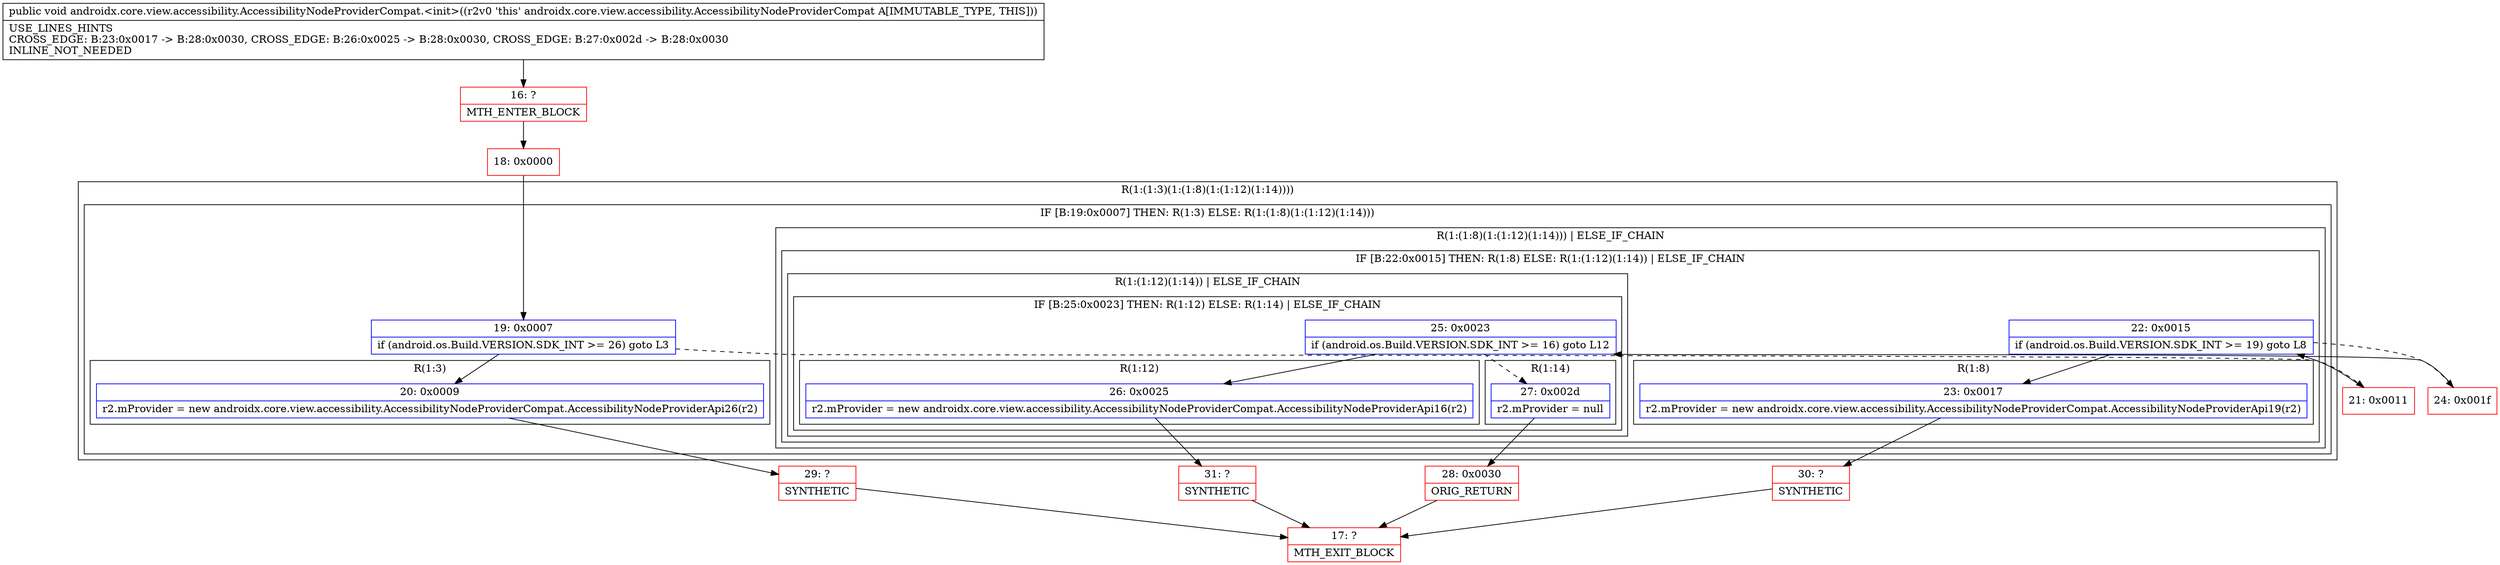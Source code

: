 digraph "CFG forandroidx.core.view.accessibility.AccessibilityNodeProviderCompat.\<init\>()V" {
subgraph cluster_Region_1344284515 {
label = "R(1:(1:3)(1:(1:8)(1:(1:12)(1:14))))";
node [shape=record,color=blue];
subgraph cluster_IfRegion_1957796974 {
label = "IF [B:19:0x0007] THEN: R(1:3) ELSE: R(1:(1:8)(1:(1:12)(1:14)))";
node [shape=record,color=blue];
Node_19 [shape=record,label="{19\:\ 0x0007|if (android.os.Build.VERSION.SDK_INT \>= 26) goto L3\l}"];
subgraph cluster_Region_1874637165 {
label = "R(1:3)";
node [shape=record,color=blue];
Node_20 [shape=record,label="{20\:\ 0x0009|r2.mProvider = new androidx.core.view.accessibility.AccessibilityNodeProviderCompat.AccessibilityNodeProviderApi26(r2)\l}"];
}
subgraph cluster_Region_1321798530 {
label = "R(1:(1:8)(1:(1:12)(1:14))) | ELSE_IF_CHAIN\l";
node [shape=record,color=blue];
subgraph cluster_IfRegion_528692743 {
label = "IF [B:22:0x0015] THEN: R(1:8) ELSE: R(1:(1:12)(1:14)) | ELSE_IF_CHAIN\l";
node [shape=record,color=blue];
Node_22 [shape=record,label="{22\:\ 0x0015|if (android.os.Build.VERSION.SDK_INT \>= 19) goto L8\l}"];
subgraph cluster_Region_1730780021 {
label = "R(1:8)";
node [shape=record,color=blue];
Node_23 [shape=record,label="{23\:\ 0x0017|r2.mProvider = new androidx.core.view.accessibility.AccessibilityNodeProviderCompat.AccessibilityNodeProviderApi19(r2)\l}"];
}
subgraph cluster_Region_1830058276 {
label = "R(1:(1:12)(1:14)) | ELSE_IF_CHAIN\l";
node [shape=record,color=blue];
subgraph cluster_IfRegion_1795684895 {
label = "IF [B:25:0x0023] THEN: R(1:12) ELSE: R(1:14) | ELSE_IF_CHAIN\l";
node [shape=record,color=blue];
Node_25 [shape=record,label="{25\:\ 0x0023|if (android.os.Build.VERSION.SDK_INT \>= 16) goto L12\l}"];
subgraph cluster_Region_1840437878 {
label = "R(1:12)";
node [shape=record,color=blue];
Node_26 [shape=record,label="{26\:\ 0x0025|r2.mProvider = new androidx.core.view.accessibility.AccessibilityNodeProviderCompat.AccessibilityNodeProviderApi16(r2)\l}"];
}
subgraph cluster_Region_1181423238 {
label = "R(1:14)";
node [shape=record,color=blue];
Node_27 [shape=record,label="{27\:\ 0x002d|r2.mProvider = null\l}"];
}
}
}
}
}
}
}
Node_16 [shape=record,color=red,label="{16\:\ ?|MTH_ENTER_BLOCK\l}"];
Node_18 [shape=record,color=red,label="{18\:\ 0x0000}"];
Node_29 [shape=record,color=red,label="{29\:\ ?|SYNTHETIC\l}"];
Node_17 [shape=record,color=red,label="{17\:\ ?|MTH_EXIT_BLOCK\l}"];
Node_21 [shape=record,color=red,label="{21\:\ 0x0011}"];
Node_30 [shape=record,color=red,label="{30\:\ ?|SYNTHETIC\l}"];
Node_24 [shape=record,color=red,label="{24\:\ 0x001f}"];
Node_31 [shape=record,color=red,label="{31\:\ ?|SYNTHETIC\l}"];
Node_28 [shape=record,color=red,label="{28\:\ 0x0030|ORIG_RETURN\l}"];
MethodNode[shape=record,label="{public void androidx.core.view.accessibility.AccessibilityNodeProviderCompat.\<init\>((r2v0 'this' androidx.core.view.accessibility.AccessibilityNodeProviderCompat A[IMMUTABLE_TYPE, THIS]))  | USE_LINES_HINTS\lCROSS_EDGE: B:23:0x0017 \-\> B:28:0x0030, CROSS_EDGE: B:26:0x0025 \-\> B:28:0x0030, CROSS_EDGE: B:27:0x002d \-\> B:28:0x0030\lINLINE_NOT_NEEDED\l}"];
MethodNode -> Node_16;Node_19 -> Node_20;
Node_19 -> Node_21[style=dashed];
Node_20 -> Node_29;
Node_22 -> Node_23;
Node_22 -> Node_24[style=dashed];
Node_23 -> Node_30;
Node_25 -> Node_26;
Node_25 -> Node_27[style=dashed];
Node_26 -> Node_31;
Node_27 -> Node_28;
Node_16 -> Node_18;
Node_18 -> Node_19;
Node_29 -> Node_17;
Node_21 -> Node_22;
Node_30 -> Node_17;
Node_24 -> Node_25;
Node_31 -> Node_17;
Node_28 -> Node_17;
}

